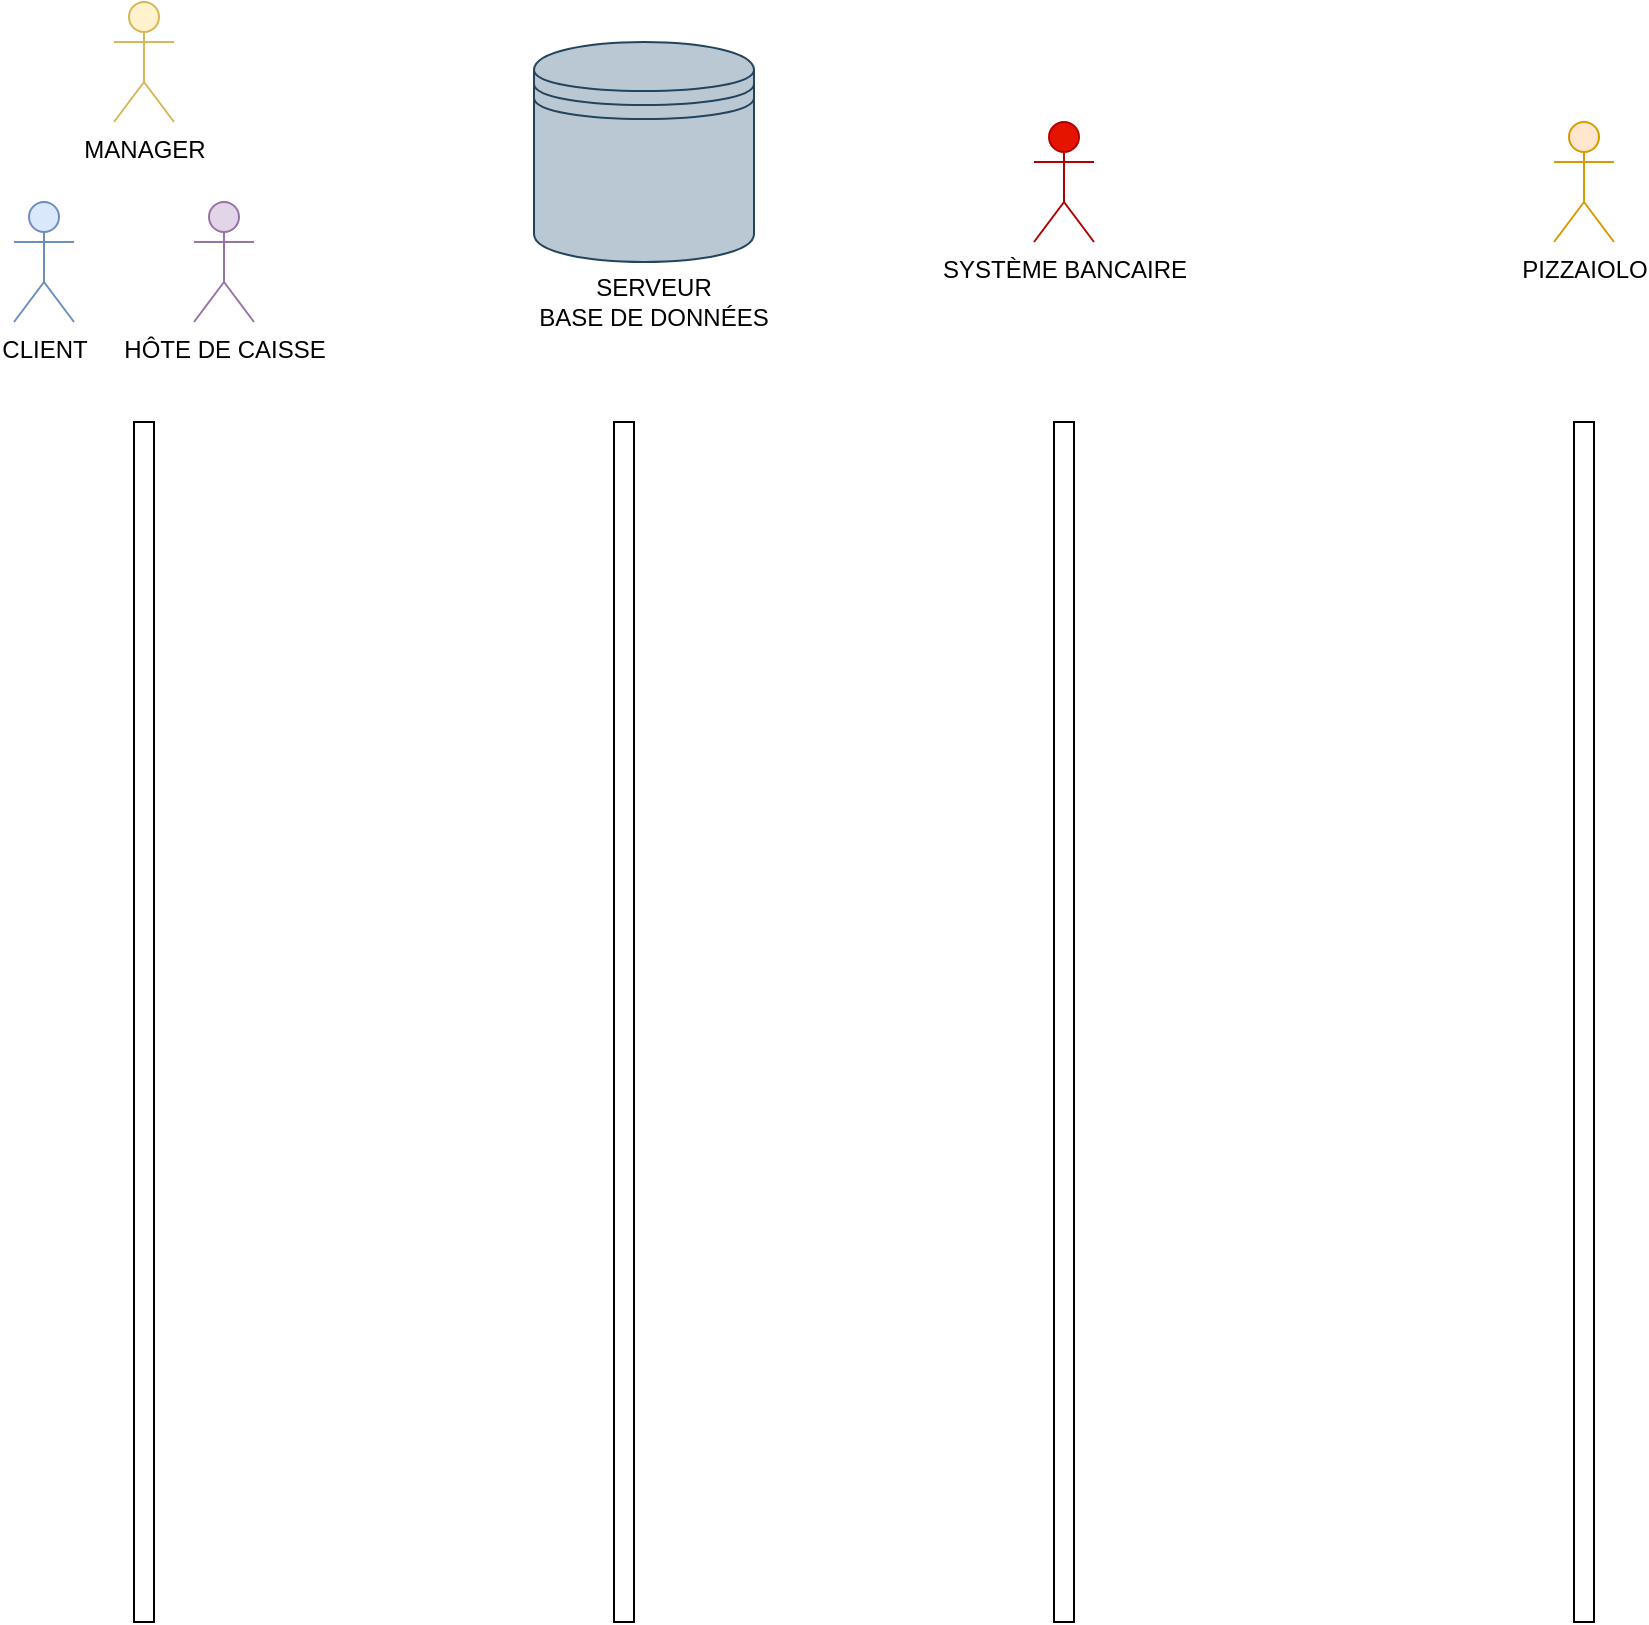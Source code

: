<mxfile version="13.3.5" type="github">
  <diagram id="z9IjnxbGLv4WJxgL45KA" name="Page-1">
    <mxGraphModel dx="946" dy="530" grid="1" gridSize="10" guides="1" tooltips="1" connect="1" arrows="1" fold="1" page="1" pageScale="1" pageWidth="827" pageHeight="1169" math="0" shadow="0">
      <root>
        <mxCell id="0" />
        <mxCell id="1" parent="0" />
        <mxCell id="YTkOEfqqr1IpD95FYDRK-1" value="MANAGER" style="shape=umlActor;verticalLabelPosition=bottom;labelBackgroundColor=#ffffff;verticalAlign=top;html=1;outlineConnect=0;fillColor=#fff2cc;strokeColor=#d6b656;" vertex="1" parent="1">
          <mxGeometry x="80" y="50" width="30" height="60" as="geometry" />
        </mxCell>
        <mxCell id="YTkOEfqqr1IpD95FYDRK-2" value="CLIENT" style="shape=umlActor;verticalLabelPosition=bottom;labelBackgroundColor=#ffffff;verticalAlign=top;html=1;outlineConnect=0;fillColor=#dae8fc;strokeColor=#6c8ebf;" vertex="1" parent="1">
          <mxGeometry x="30" y="150" width="30" height="60" as="geometry" />
        </mxCell>
        <mxCell id="YTkOEfqqr1IpD95FYDRK-3" value="HÔTE DE CAISSE" style="shape=umlActor;verticalLabelPosition=bottom;labelBackgroundColor=#ffffff;verticalAlign=top;html=1;outlineConnect=0;fillColor=#e1d5e7;strokeColor=#9673a6;" vertex="1" parent="1">
          <mxGeometry x="120" y="150" width="30" height="60" as="geometry" />
        </mxCell>
        <mxCell id="YTkOEfqqr1IpD95FYDRK-5" value="" style="rounded=0;whiteSpace=wrap;html=1;" vertex="1" parent="1">
          <mxGeometry x="90" y="260" width="10" height="600" as="geometry" />
        </mxCell>
        <mxCell id="YTkOEfqqr1IpD95FYDRK-6" value="" style="rounded=0;whiteSpace=wrap;html=1;" vertex="1" parent="1">
          <mxGeometry x="330" y="260" width="10" height="600" as="geometry" />
        </mxCell>
        <mxCell id="YTkOEfqqr1IpD95FYDRK-7" value="" style="shape=datastore;whiteSpace=wrap;html=1;aspect=fixed;fillColor=#bac8d3;strokeColor=#23445d;" vertex="1" parent="1">
          <mxGeometry x="290" y="70" width="110" height="110" as="geometry" />
        </mxCell>
        <mxCell id="YTkOEfqqr1IpD95FYDRK-8" value="SERVEUR&lt;br&gt;BASE DE DONNÉES" style="text;html=1;strokeColor=none;fillColor=none;align=center;verticalAlign=middle;whiteSpace=wrap;rounded=0;" vertex="1" parent="1">
          <mxGeometry x="280" y="190" width="140" height="20" as="geometry" />
        </mxCell>
        <mxCell id="YTkOEfqqr1IpD95FYDRK-9" value="" style="rounded=0;whiteSpace=wrap;html=1;" vertex="1" parent="1">
          <mxGeometry x="550" y="260" width="10" height="600" as="geometry" />
        </mxCell>
        <mxCell id="YTkOEfqqr1IpD95FYDRK-10" value="&lt;font style=&quot;font-size: 12px&quot; color=&quot;#000000&quot;&gt;SYSTÈME BANCAIRE&lt;/font&gt;" style="shape=umlActor;verticalLabelPosition=bottom;labelBackgroundColor=#ffffff;verticalAlign=top;html=1;outlineConnect=0;fillColor=#e51400;strokeColor=#B20000;fontColor=#ffffff;" vertex="1" parent="1">
          <mxGeometry x="540" y="110" width="30" height="60" as="geometry" />
        </mxCell>
        <mxCell id="YTkOEfqqr1IpD95FYDRK-17" value="" style="rounded=0;whiteSpace=wrap;html=1;" vertex="1" parent="1">
          <mxGeometry x="810" y="260" width="10" height="600" as="geometry" />
        </mxCell>
        <mxCell id="YTkOEfqqr1IpD95FYDRK-18" value="&lt;font style=&quot;font-size: 12px&quot; color=&quot;#000000&quot;&gt;PIZZAIOLO&lt;/font&gt;" style="shape=umlActor;verticalLabelPosition=bottom;labelBackgroundColor=#ffffff;verticalAlign=top;html=1;outlineConnect=0;fillColor=#ffe6cc;strokeColor=#d79b00;" vertex="1" parent="1">
          <mxGeometry x="800" y="110" width="30" height="60" as="geometry" />
        </mxCell>
      </root>
    </mxGraphModel>
  </diagram>
</mxfile>

